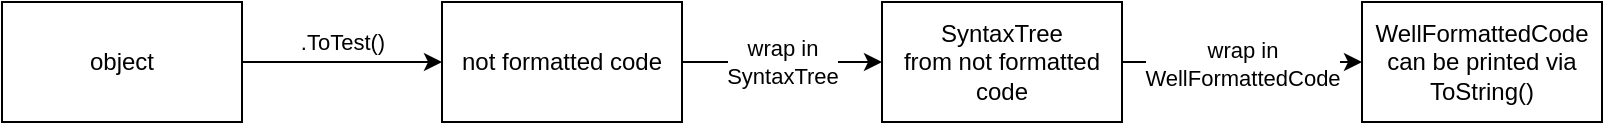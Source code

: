 <mxfile version="20.7.4"><diagram id="TkZiM6RrmPehEDKBLbdE" name="Page-1"><mxGraphModel dx="1114" dy="741" grid="1" gridSize="10" guides="1" tooltips="1" connect="1" arrows="1" fold="1" page="1" pageScale="1" pageWidth="850" pageHeight="1100" math="0" shadow="0"><root><mxCell id="0"/><mxCell id="1" parent="0"/><mxCell id="y1gG-QuQXjpC4whP5aDH-2" value="object" style="rounded=0;whiteSpace=wrap;html=1;" vertex="1" parent="1"><mxGeometry width="120" height="60" as="geometry"/></mxCell><mxCell id="y1gG-QuQXjpC4whP5aDH-3" value="" style="endArrow=classic;html=1;rounded=0;exitX=1;exitY=0.5;exitDx=0;exitDy=0;entryX=0;entryY=0.5;entryDx=0;entryDy=0;" edge="1" parent="1" source="y1gG-QuQXjpC4whP5aDH-2" target="y1gG-QuQXjpC4whP5aDH-5"><mxGeometry width="50" height="50" relative="1" as="geometry"><mxPoint x="170" y="80" as="sourcePoint"/><mxPoint x="220" y="30" as="targetPoint"/></mxGeometry></mxCell><mxCell id="y1gG-QuQXjpC4whP5aDH-4" value=".ToTest()" style="edgeLabel;html=1;align=center;verticalAlign=middle;resizable=0;points=[];" vertex="1" connectable="0" parent="y1gG-QuQXjpC4whP5aDH-3"><mxGeometry x="0.3" relative="1" as="geometry"><mxPoint x="-15" y="-10" as="offset"/></mxGeometry></mxCell><mxCell id="y1gG-QuQXjpC4whP5aDH-6" style="edgeStyle=orthogonalEdgeStyle;rounded=0;orthogonalLoop=1;jettySize=auto;html=1;entryX=0;entryY=0.5;entryDx=0;entryDy=0;" edge="1" parent="1" source="y1gG-QuQXjpC4whP5aDH-5" target="y1gG-QuQXjpC4whP5aDH-8"><mxGeometry relative="1" as="geometry"><mxPoint x="440" y="30" as="targetPoint"/></mxGeometry></mxCell><mxCell id="y1gG-QuQXjpC4whP5aDH-7" value="&lt;div&gt;wrap in&lt;/div&gt;&lt;div&gt;SyntaxTree&lt;br&gt;&lt;/div&gt;" style="edgeLabel;html=1;align=center;verticalAlign=middle;resizable=0;points=[];" vertex="1" connectable="0" parent="y1gG-QuQXjpC4whP5aDH-6"><mxGeometry x="0.22" relative="1" as="geometry"><mxPoint x="-11" as="offset"/></mxGeometry></mxCell><mxCell id="y1gG-QuQXjpC4whP5aDH-5" value="not formatted code" style="rounded=0;whiteSpace=wrap;html=1;" vertex="1" parent="1"><mxGeometry x="220" width="120" height="60" as="geometry"/></mxCell><mxCell id="y1gG-QuQXjpC4whP5aDH-9" style="edgeStyle=orthogonalEdgeStyle;rounded=0;orthogonalLoop=1;jettySize=auto;html=1;" edge="1" parent="1" source="y1gG-QuQXjpC4whP5aDH-8"><mxGeometry relative="1" as="geometry"><mxPoint x="680" y="30" as="targetPoint"/></mxGeometry></mxCell><mxCell id="y1gG-QuQXjpC4whP5aDH-10" value="&lt;div&gt;wrap in&lt;/div&gt;&lt;div&gt;WellFormattedCode&lt;/div&gt;" style="edgeLabel;html=1;align=center;verticalAlign=middle;resizable=0;points=[];" vertex="1" connectable="0" parent="y1gG-QuQXjpC4whP5aDH-9"><mxGeometry x="0.22" y="-2" relative="1" as="geometry"><mxPoint x="-13" y="-2" as="offset"/></mxGeometry></mxCell><mxCell id="y1gG-QuQXjpC4whP5aDH-8" value="&lt;div&gt;SyntaxTree&lt;/div&gt;&lt;div&gt;from not formatted code&lt;br&gt;&lt;/div&gt;" style="rounded=0;whiteSpace=wrap;html=1;" vertex="1" parent="1"><mxGeometry x="440" width="120" height="60" as="geometry"/></mxCell><mxCell id="y1gG-QuQXjpC4whP5aDH-11" value="&lt;div&gt;WellFormattedCode&lt;/div&gt;&lt;div&gt;can be printed via ToString()&lt;br&gt;&lt;/div&gt;" style="rounded=0;whiteSpace=wrap;html=1;" vertex="1" parent="1"><mxGeometry x="680" width="120" height="60" as="geometry"/></mxCell></root></mxGraphModel></diagram></mxfile>